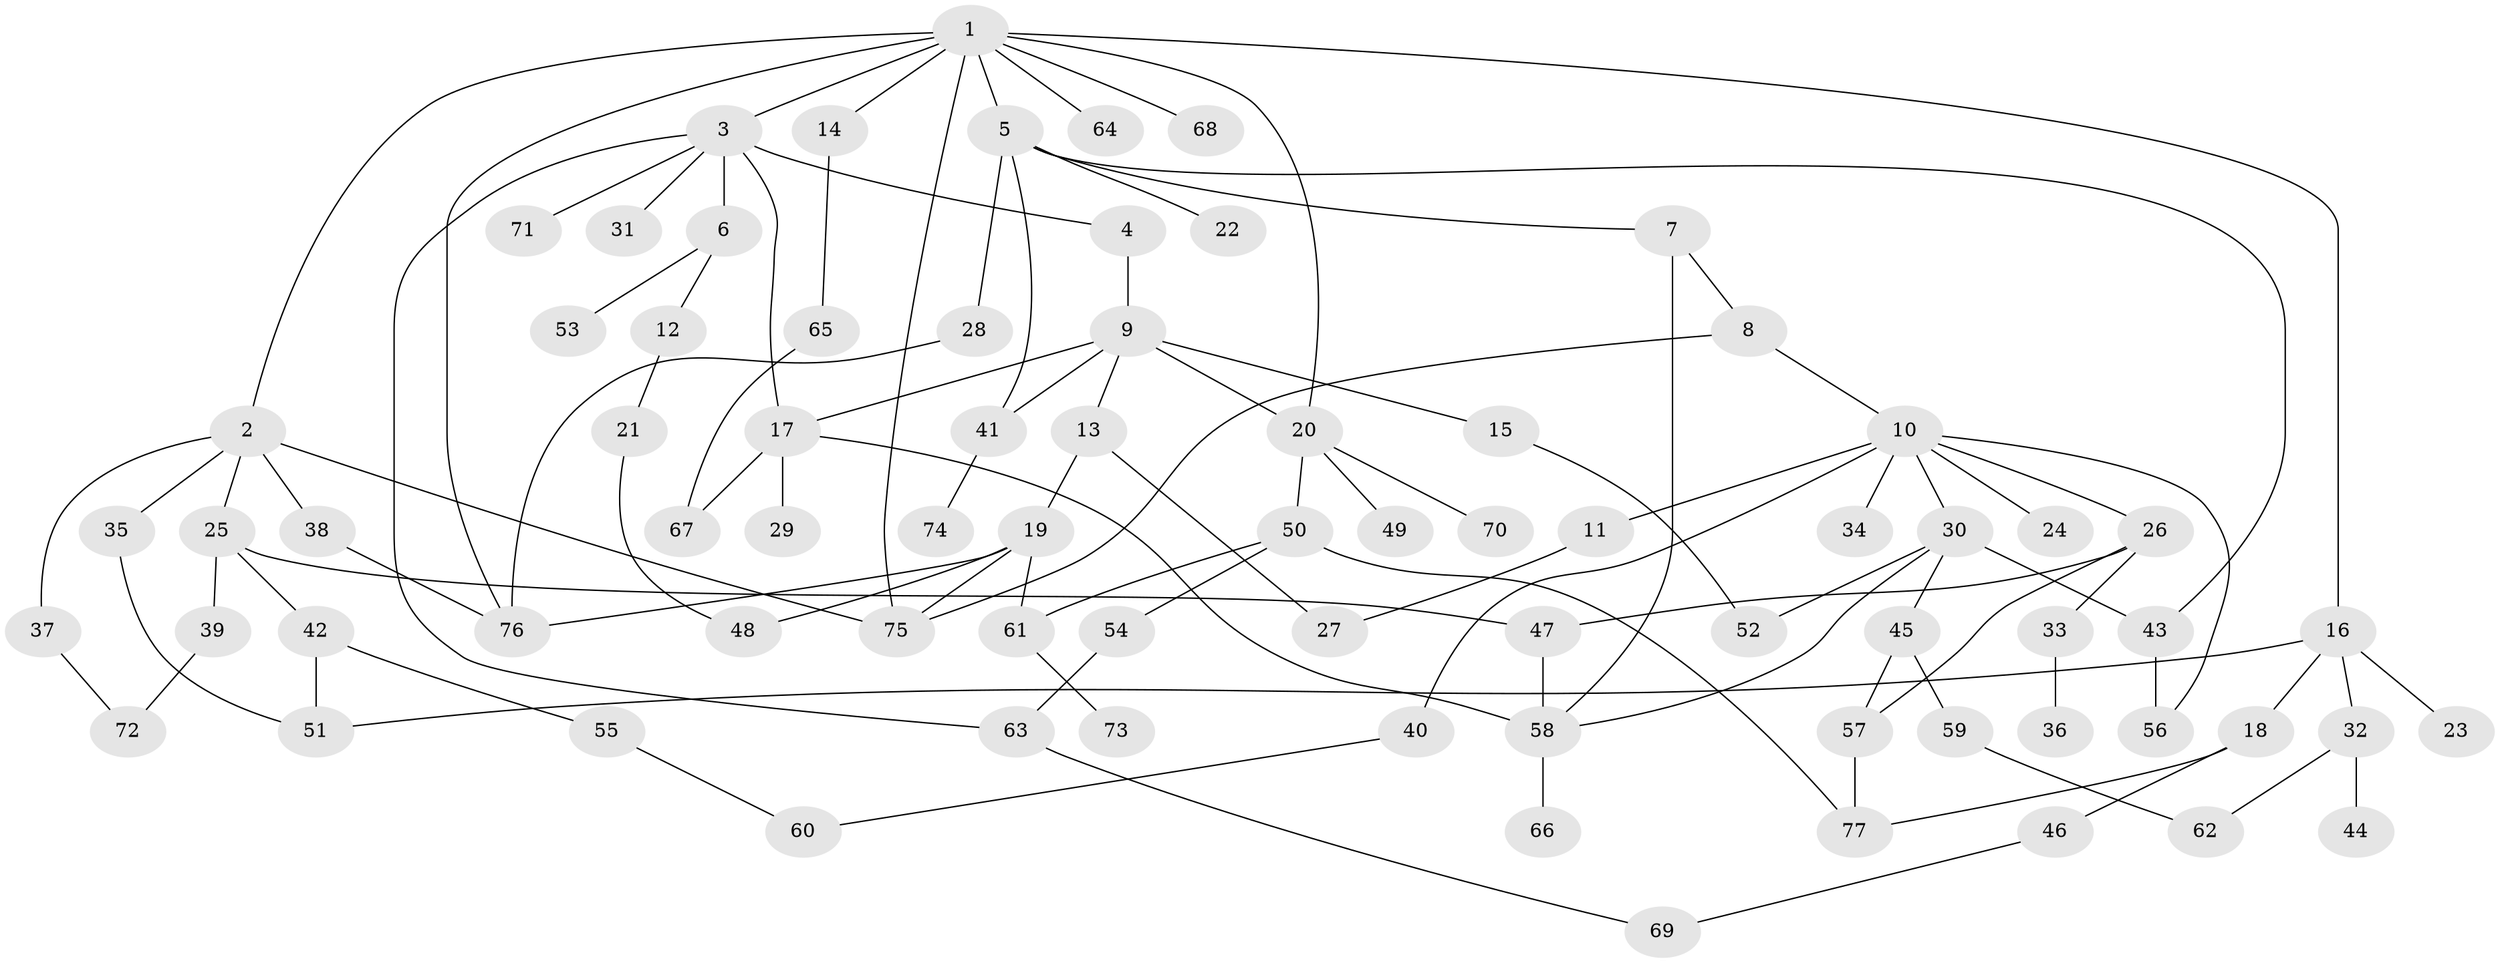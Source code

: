 // Generated by graph-tools (version 1.1) at 2025/49/03/09/25 03:49:24]
// undirected, 77 vertices, 106 edges
graph export_dot {
graph [start="1"]
  node [color=gray90,style=filled];
  1;
  2;
  3;
  4;
  5;
  6;
  7;
  8;
  9;
  10;
  11;
  12;
  13;
  14;
  15;
  16;
  17;
  18;
  19;
  20;
  21;
  22;
  23;
  24;
  25;
  26;
  27;
  28;
  29;
  30;
  31;
  32;
  33;
  34;
  35;
  36;
  37;
  38;
  39;
  40;
  41;
  42;
  43;
  44;
  45;
  46;
  47;
  48;
  49;
  50;
  51;
  52;
  53;
  54;
  55;
  56;
  57;
  58;
  59;
  60;
  61;
  62;
  63;
  64;
  65;
  66;
  67;
  68;
  69;
  70;
  71;
  72;
  73;
  74;
  75;
  76;
  77;
  1 -- 2;
  1 -- 3;
  1 -- 5;
  1 -- 14;
  1 -- 16;
  1 -- 20;
  1 -- 64;
  1 -- 68;
  1 -- 76;
  1 -- 75;
  2 -- 25;
  2 -- 35;
  2 -- 37;
  2 -- 38;
  2 -- 75;
  3 -- 4;
  3 -- 6;
  3 -- 17;
  3 -- 31;
  3 -- 63;
  3 -- 71;
  4 -- 9;
  5 -- 7;
  5 -- 22;
  5 -- 28;
  5 -- 43;
  5 -- 41;
  6 -- 12;
  6 -- 53;
  7 -- 8;
  7 -- 58;
  8 -- 10;
  8 -- 75;
  9 -- 13;
  9 -- 15;
  9 -- 41;
  9 -- 20;
  9 -- 17;
  10 -- 11;
  10 -- 24;
  10 -- 26;
  10 -- 30;
  10 -- 34;
  10 -- 40;
  10 -- 56;
  11 -- 27;
  12 -- 21;
  13 -- 19;
  13 -- 27;
  14 -- 65;
  15 -- 52;
  16 -- 18;
  16 -- 23;
  16 -- 32;
  16 -- 51;
  17 -- 29;
  17 -- 58;
  17 -- 67;
  18 -- 46;
  18 -- 77;
  19 -- 61;
  19 -- 48;
  19 -- 75;
  19 -- 76;
  20 -- 49;
  20 -- 50;
  20 -- 70;
  21 -- 48;
  25 -- 39;
  25 -- 42;
  25 -- 47;
  26 -- 33;
  26 -- 57;
  26 -- 47;
  28 -- 76;
  30 -- 45;
  30 -- 52;
  30 -- 58;
  30 -- 43;
  32 -- 44;
  32 -- 62;
  33 -- 36;
  35 -- 51;
  37 -- 72;
  38 -- 76;
  39 -- 72;
  40 -- 60;
  41 -- 74;
  42 -- 55;
  42 -- 51;
  43 -- 56;
  45 -- 59;
  45 -- 57;
  46 -- 69;
  47 -- 58;
  50 -- 54;
  50 -- 77;
  50 -- 61;
  54 -- 63;
  55 -- 60;
  57 -- 77;
  58 -- 66;
  59 -- 62;
  61 -- 73;
  63 -- 69;
  65 -- 67;
}
